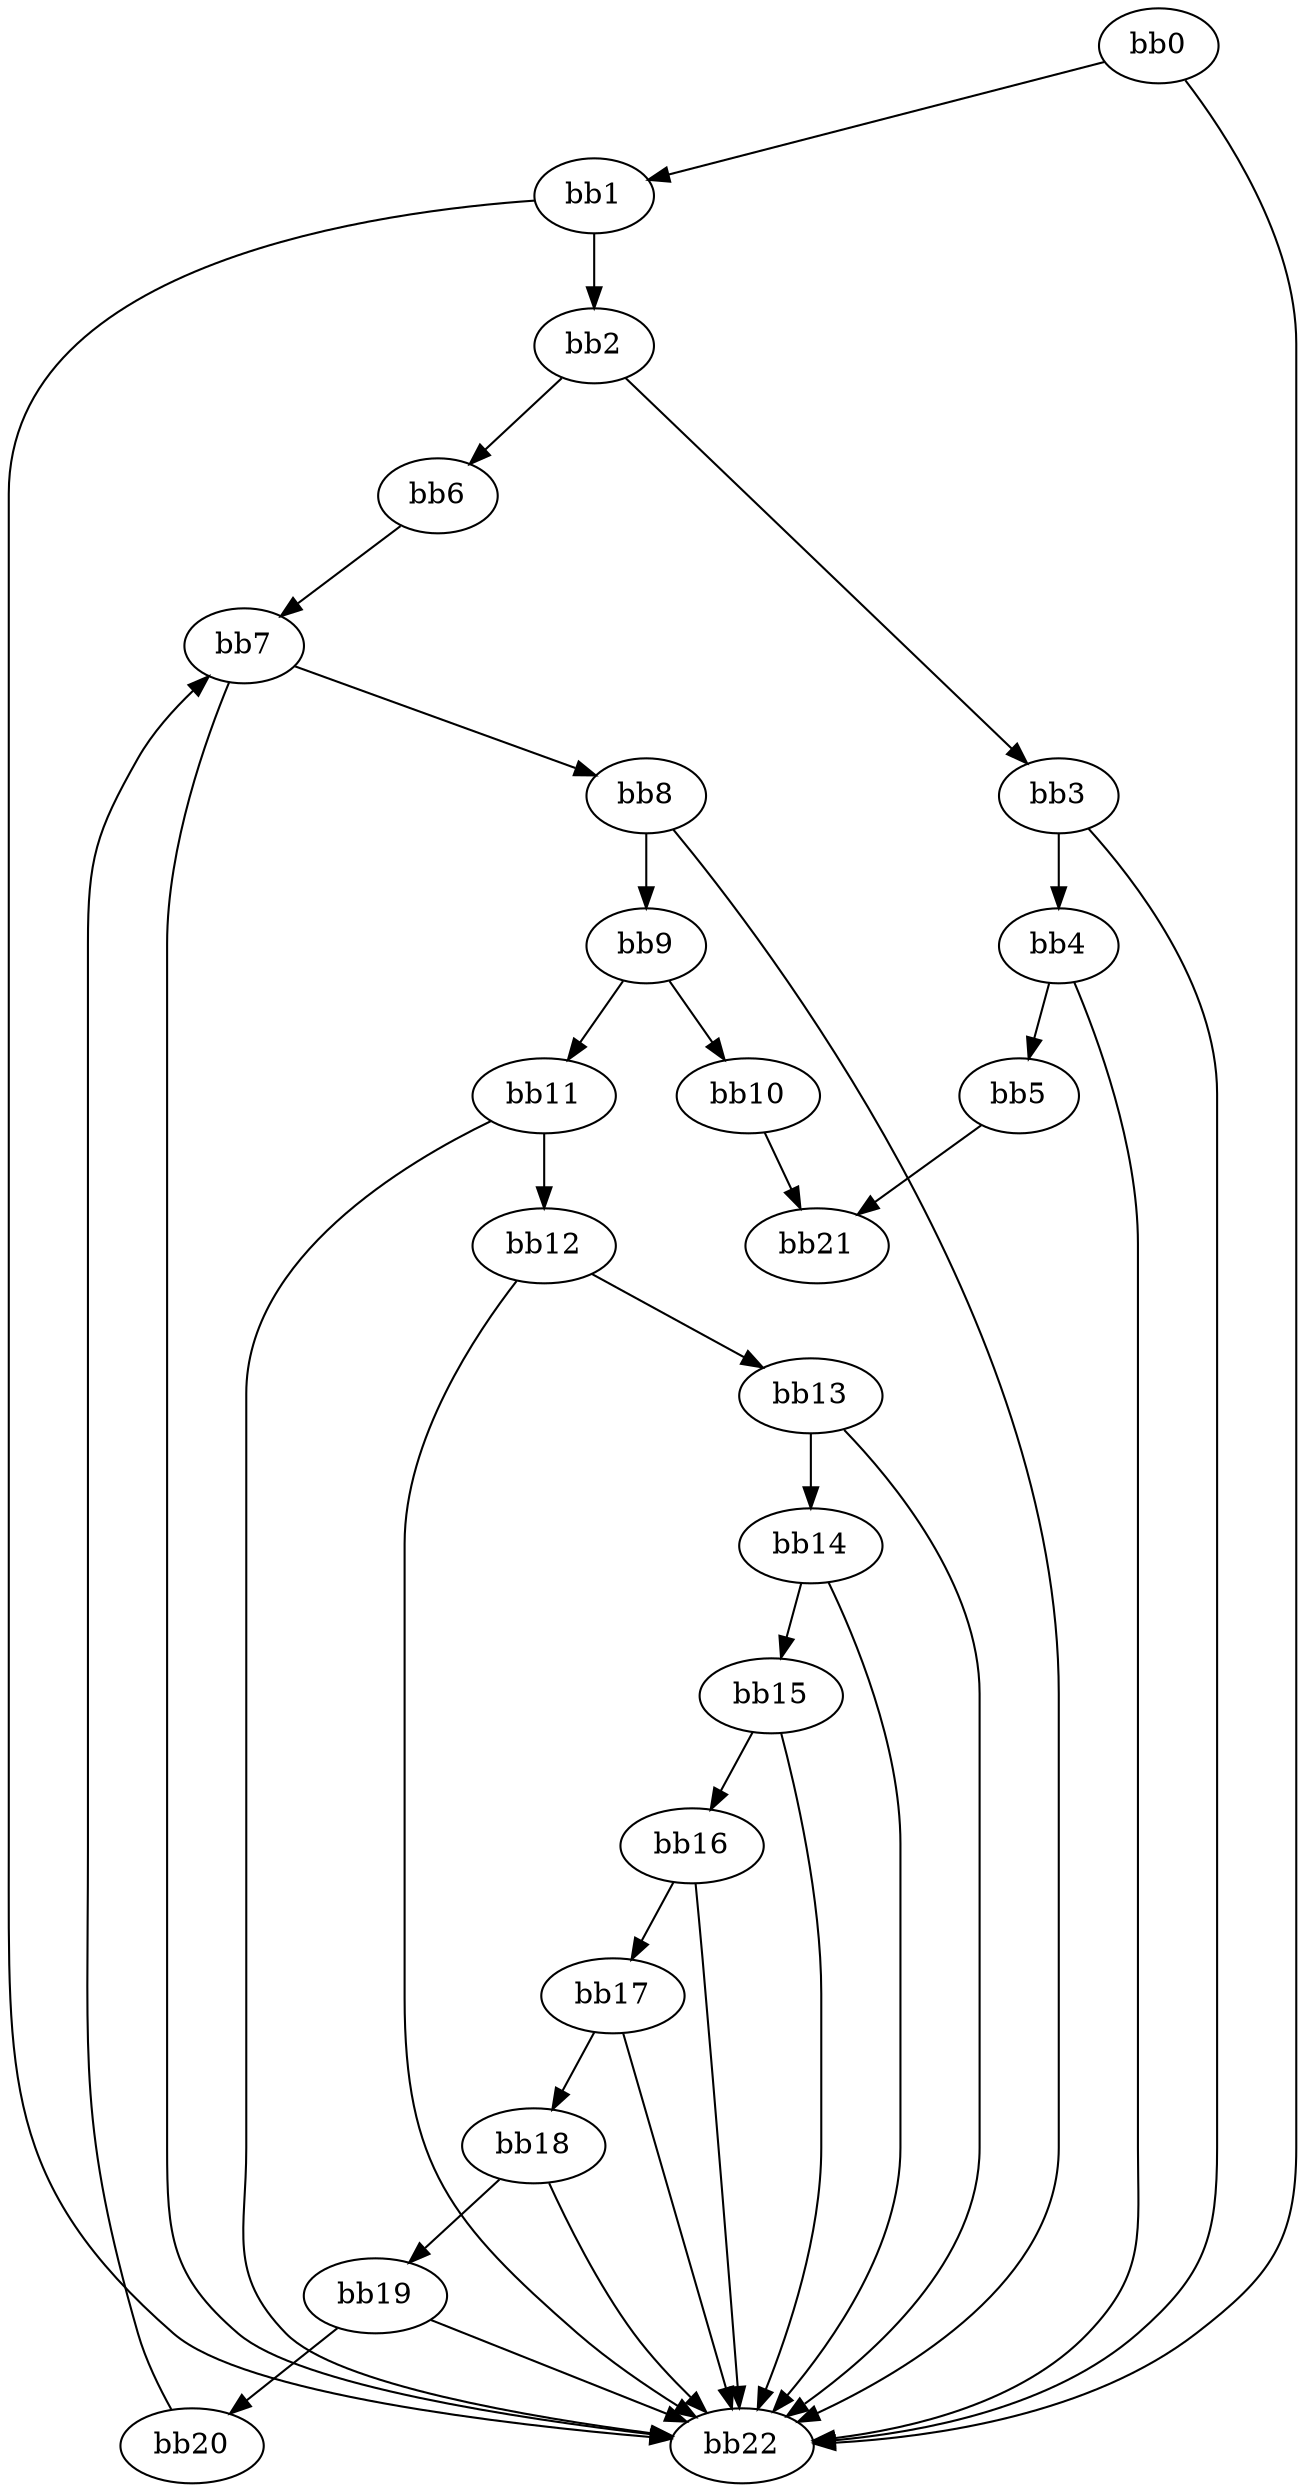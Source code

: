digraph {
    0 [ label = "bb0\l" ]
    1 [ label = "bb1\l" ]
    2 [ label = "bb2\l" ]
    3 [ label = "bb3\l" ]
    4 [ label = "bb4\l" ]
    5 [ label = "bb5\l" ]
    6 [ label = "bb6\l" ]
    7 [ label = "bb7\l" ]
    8 [ label = "bb8\l" ]
    9 [ label = "bb9\l" ]
    10 [ label = "bb10\l" ]
    11 [ label = "bb11\l" ]
    12 [ label = "bb12\l" ]
    13 [ label = "bb13\l" ]
    14 [ label = "bb14\l" ]
    15 [ label = "bb15\l" ]
    16 [ label = "bb16\l" ]
    17 [ label = "bb17\l" ]
    18 [ label = "bb18\l" ]
    19 [ label = "bb19\l" ]
    20 [ label = "bb20\l" ]
    21 [ label = "bb21\l" ]
    22 [ label = "bb22\l" ]
    0 -> 1 [ ]
    0 -> 22 [ ]
    1 -> 2 [ ]
    1 -> 22 [ ]
    2 -> 3 [ ]
    2 -> 6 [ ]
    3 -> 4 [ ]
    3 -> 22 [ ]
    4 -> 5 [ ]
    4 -> 22 [ ]
    5 -> 21 [ ]
    6 -> 7 [ ]
    7 -> 8 [ ]
    7 -> 22 [ ]
    8 -> 9 [ ]
    8 -> 22 [ ]
    9 -> 10 [ ]
    9 -> 11 [ ]
    10 -> 21 [ ]
    11 -> 12 [ ]
    11 -> 22 [ ]
    12 -> 13 [ ]
    12 -> 22 [ ]
    13 -> 14 [ ]
    13 -> 22 [ ]
    14 -> 15 [ ]
    14 -> 22 [ ]
    15 -> 16 [ ]
    15 -> 22 [ ]
    16 -> 17 [ ]
    16 -> 22 [ ]
    17 -> 18 [ ]
    17 -> 22 [ ]
    18 -> 19 [ ]
    18 -> 22 [ ]
    19 -> 20 [ ]
    19 -> 22 [ ]
    20 -> 7 [ ]
}

